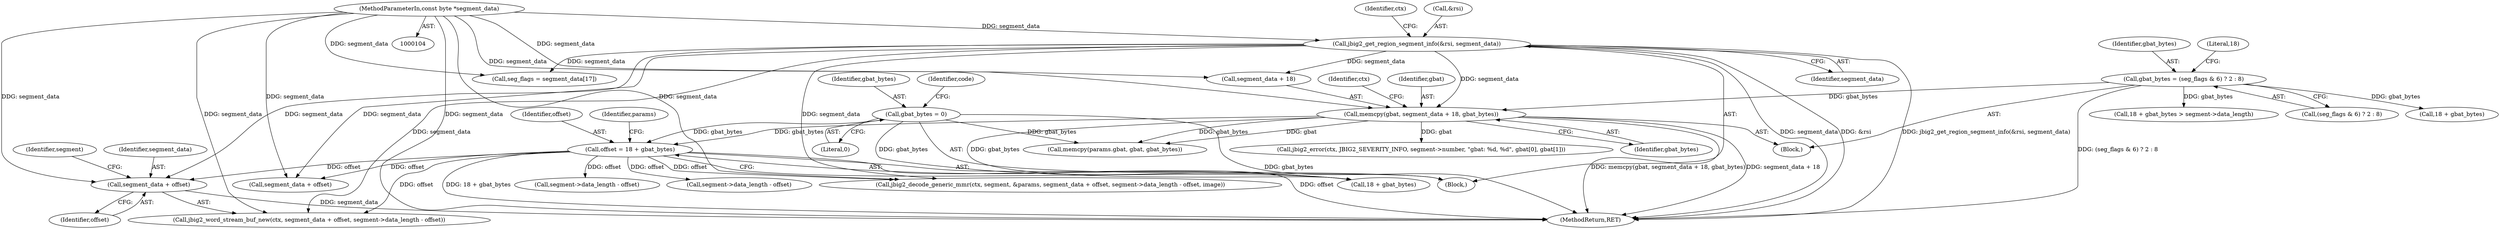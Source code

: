 digraph "0_ghostscript_e698d5c11d27212aa1098bc5b1673a3378563092_0@pointer" {
"1000391" [label="(Call,segment_data + offset)"];
"1000152" [label="(Call,jbig2_get_region_segment_info(&rsi, segment_data))"];
"1000107" [label="(MethodParameterIn,const byte *segment_data)"];
"1000255" [label="(Call,offset = 18 + gbat_bytes)"];
"1000114" [label="(Call,gbat_bytes = 0)"];
"1000236" [label="(Call,memcpy(gbat, segment_data + 18, gbat_bytes))"];
"1000212" [label="(Call,gbat_bytes = (seg_flags & 6) ? 2 : 8)"];
"1000391" [label="(Call,segment_data + offset)"];
"1000155" [label="(Identifier,segment_data)"];
"1000120" [label="(Identifier,code)"];
"1000178" [label="(Call,seg_flags = segment_data[17])"];
"1000257" [label="(Call,18 + gbat_bytes)"];
"1000396" [label="(Identifier,segment)"];
"1000255" [label="(Call,offset = 18 + gbat_bytes)"];
"1000223" [label="(Literal,18)"];
"1000157" [label="(Identifier,ctx)"];
"1000108" [label="(Block,)"];
"1000262" [label="(Identifier,params)"];
"1000213" [label="(Identifier,gbat_bytes)"];
"1000116" [label="(Literal,0)"];
"1000243" [label="(Identifier,ctx)"];
"1000237" [label="(Identifier,gbat)"];
"1000389" [label="(Call,jbig2_word_stream_buf_new(ctx, segment_data + offset, segment->data_length - offset))"];
"1000222" [label="(Call,18 + gbat_bytes)"];
"1000242" [label="(Call,jbig2_error(ctx, JBIG2_SEVERITY_INFO, segment->number, \"gbat: %d, %d\", gbat[0], gbat[1]))"];
"1000392" [label="(Identifier,segment_data)"];
"1000153" [label="(Call,&rsi)"];
"1000221" [label="(Call,18 + gbat_bytes > segment->data_length)"];
"1000338" [label="(Call,jbig2_decode_generic_mmr(ctx, segment, &params, segment_data + offset, segment->data_length - offset, image))"];
"1000256" [label="(Identifier,offset)"];
"1000241" [label="(Identifier,gbat_bytes)"];
"1000495" [label="(MethodReturn,RET)"];
"1000290" [label="(Call,memcpy(params.gbat, gbat, gbat_bytes))"];
"1000346" [label="(Call,segment->data_length - offset)"];
"1000212" [label="(Call,gbat_bytes = (seg_flags & 6) ? 2 : 8)"];
"1000107" [label="(MethodParameterIn,const byte *segment_data)"];
"1000115" [label="(Identifier,gbat_bytes)"];
"1000394" [label="(Call,segment->data_length - offset)"];
"1000211" [label="(Block,)"];
"1000393" [label="(Identifier,offset)"];
"1000214" [label="(Call,(seg_flags & 6) ? 2 : 8)"];
"1000238" [label="(Call,segment_data + 18)"];
"1000152" [label="(Call,jbig2_get_region_segment_info(&rsi, segment_data))"];
"1000114" [label="(Call,gbat_bytes = 0)"];
"1000236" [label="(Call,memcpy(gbat, segment_data + 18, gbat_bytes))"];
"1000343" [label="(Call,segment_data + offset)"];
"1000391" -> "1000389"  [label="AST: "];
"1000391" -> "1000393"  [label="CFG: "];
"1000392" -> "1000391"  [label="AST: "];
"1000393" -> "1000391"  [label="AST: "];
"1000396" -> "1000391"  [label="CFG: "];
"1000391" -> "1000495"  [label="DDG: segment_data"];
"1000152" -> "1000391"  [label="DDG: segment_data"];
"1000107" -> "1000391"  [label="DDG: segment_data"];
"1000255" -> "1000391"  [label="DDG: offset"];
"1000152" -> "1000108"  [label="AST: "];
"1000152" -> "1000155"  [label="CFG: "];
"1000153" -> "1000152"  [label="AST: "];
"1000155" -> "1000152"  [label="AST: "];
"1000157" -> "1000152"  [label="CFG: "];
"1000152" -> "1000495"  [label="DDG: jbig2_get_region_segment_info(&rsi, segment_data)"];
"1000152" -> "1000495"  [label="DDG: segment_data"];
"1000152" -> "1000495"  [label="DDG: &rsi"];
"1000107" -> "1000152"  [label="DDG: segment_data"];
"1000152" -> "1000178"  [label="DDG: segment_data"];
"1000152" -> "1000236"  [label="DDG: segment_data"];
"1000152" -> "1000238"  [label="DDG: segment_data"];
"1000152" -> "1000338"  [label="DDG: segment_data"];
"1000152" -> "1000343"  [label="DDG: segment_data"];
"1000152" -> "1000389"  [label="DDG: segment_data"];
"1000107" -> "1000104"  [label="AST: "];
"1000107" -> "1000495"  [label="DDG: segment_data"];
"1000107" -> "1000178"  [label="DDG: segment_data"];
"1000107" -> "1000236"  [label="DDG: segment_data"];
"1000107" -> "1000238"  [label="DDG: segment_data"];
"1000107" -> "1000338"  [label="DDG: segment_data"];
"1000107" -> "1000343"  [label="DDG: segment_data"];
"1000107" -> "1000389"  [label="DDG: segment_data"];
"1000255" -> "1000108"  [label="AST: "];
"1000255" -> "1000257"  [label="CFG: "];
"1000256" -> "1000255"  [label="AST: "];
"1000257" -> "1000255"  [label="AST: "];
"1000262" -> "1000255"  [label="CFG: "];
"1000255" -> "1000495"  [label="DDG: 18 + gbat_bytes"];
"1000255" -> "1000495"  [label="DDG: offset"];
"1000114" -> "1000255"  [label="DDG: gbat_bytes"];
"1000236" -> "1000255"  [label="DDG: gbat_bytes"];
"1000255" -> "1000338"  [label="DDG: offset"];
"1000255" -> "1000343"  [label="DDG: offset"];
"1000255" -> "1000346"  [label="DDG: offset"];
"1000255" -> "1000389"  [label="DDG: offset"];
"1000255" -> "1000394"  [label="DDG: offset"];
"1000114" -> "1000108"  [label="AST: "];
"1000114" -> "1000116"  [label="CFG: "];
"1000115" -> "1000114"  [label="AST: "];
"1000116" -> "1000114"  [label="AST: "];
"1000120" -> "1000114"  [label="CFG: "];
"1000114" -> "1000495"  [label="DDG: gbat_bytes"];
"1000114" -> "1000257"  [label="DDG: gbat_bytes"];
"1000114" -> "1000290"  [label="DDG: gbat_bytes"];
"1000236" -> "1000211"  [label="AST: "];
"1000236" -> "1000241"  [label="CFG: "];
"1000237" -> "1000236"  [label="AST: "];
"1000238" -> "1000236"  [label="AST: "];
"1000241" -> "1000236"  [label="AST: "];
"1000243" -> "1000236"  [label="CFG: "];
"1000236" -> "1000495"  [label="DDG: memcpy(gbat, segment_data + 18, gbat_bytes)"];
"1000236" -> "1000495"  [label="DDG: segment_data + 18"];
"1000212" -> "1000236"  [label="DDG: gbat_bytes"];
"1000236" -> "1000242"  [label="DDG: gbat"];
"1000236" -> "1000257"  [label="DDG: gbat_bytes"];
"1000236" -> "1000290"  [label="DDG: gbat"];
"1000236" -> "1000290"  [label="DDG: gbat_bytes"];
"1000212" -> "1000211"  [label="AST: "];
"1000212" -> "1000214"  [label="CFG: "];
"1000213" -> "1000212"  [label="AST: "];
"1000214" -> "1000212"  [label="AST: "];
"1000223" -> "1000212"  [label="CFG: "];
"1000212" -> "1000495"  [label="DDG: (seg_flags & 6) ? 2 : 8"];
"1000212" -> "1000221"  [label="DDG: gbat_bytes"];
"1000212" -> "1000222"  [label="DDG: gbat_bytes"];
}
